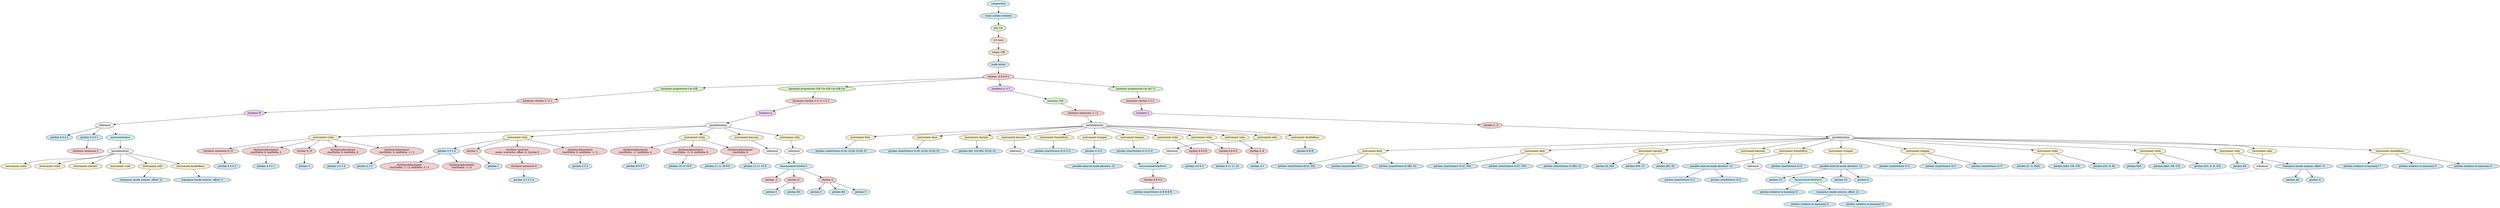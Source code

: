 digraph compositionModel {
    graph [ordering="out"];
    n0 [fillcolor="#cef2f3",style="filled",label="composition"];
    n1 [fillcolor="#cee8f3",style="filled",label="tonal system western"];
    n0 -> n1;
    n2 [fillcolor="#daf3ce",style="filled",label="key Cm"];
    n1 -> n2;
    n3 [fillcolor="#f3e1ce",style="filled",label="2/4 time"];
    n2 -> n3;
    n4 [fillcolor="#f3e1ce",style="filled",label="tempo 108"];
    n3 -> n4;
    n5 [fillcolor="#cee8f3",style="filled",label="scale minor"];
    n4 -> n5;
    n6 [fillcolor="#f3ced0",style="filled",label="rhythm _8 8 8 8 2"];
    n5 -> n6;
    n7 [fillcolor="#daf3ce",style="filled",label="harmonic progression Cm G/B"];
    n6 -> n7;
    n8 [fillcolor="#f3ced0",style="filled",label="harmonic rhythm 3 / 2 1"];
    n7 -> n8;
    n9 [fillcolor="#efcef3",style="filled",label="loudness ff"];
    n8 -> n9;
    n10 [fillcolor="#f0f0f0",style="filled",label="reference"];
    n9 -> n10;
    n11 [fillcolor="#cee8f3",style="filled",label="pitches 4 4 4 2"];
    n10 -> n11;
    n12 [fillcolor="#cee8f3",style="filled",label="pitches 3 3 3 1"];
    n10 -> n12;
    n13 [fillcolor="#f3ced0",style="filled",label="rhythmic extension 2"];
    n12 -> n13;
    n14 [fillcolor="#daf3ce",style="filled",label="harmonic progression G/B Cm G/B Cm G/B Cm"];
    n6 -> n14;
    n15 [fillcolor="#f3ced0",style="filled",label="harmonic rhythm 2 2! 2! 2 2 2"];
    n14 -> n15;
    n16 [fillcolor="#efcef3",style="filled",label="loudness p"];
    n15 -> n16;
    n17 [fillcolor="#f0f0f0",style="filled",label="parallelization"];
    n16 -> n17;
    n18 [fillcolor="#f3f3ce",style="filled",label="instrument violin"];
    n17 -> n18;
    n19 [fillcolor="#f3ced0",style="filled",label="rhythmic extension 9 / 8"];
    n18 -> n19;
    n20 [fillcolor="#cee8f3",style="filled",label="pitches 4 4 4 2"];
    n19 -> n20;
    n21 [fillcolor="#f3ced0",style="filled",label="rhythmicAdjustment
startDelta: 8, endDelta: 2"];
    n18 -> n21;
    n22 [fillcolor="#cee8f3",style="filled",label="pitches 4 4 4 1"];
    n21 -> n22;
    n23 [fillcolor="#f3ced0",style="filled",label="rhythm 9 / 8"];
    n18 -> n23;
    n24 [fillcolor="#cee8f3",style="filled",label="pitches 4"];
    n23 -> n24;
    n25 [fillcolor="#f3ced0",style="filled",label="rhythmicAdjustment
startDelta: 8, endDelta: 8"];
    n18 -> n25;
    n26 [fillcolor="#cee8f3",style="filled",label="pitches 2 2 3 4"];
    n25 -> n26;
    n27 [fillcolor="#f3ced0",style="filled",label="rhythmicAdjustment
startDelta: 8, endDelta: -1 / 2"];
    n18 -> n27;
    n28 [fillcolor="#cee8f3",style="filled",label="pitches 2 2 3"];
    n27 -> n28;
    n29 [fillcolor="#f3f3ce",style="filled",label="instrument viola"];
    n17 -> n29;
    n30 [fillcolor="#cee8f3",style="filled",label="pitches 5 5 5 4"];
    n29 -> n30;
    n31 [fillcolor="#f3ced0",style="filled",label="rhythmicAdjustment
startDelta: -1 / 2, endDelta: 3 / 4"];
    n30 -> n31;
    n32 [fillcolor="#f3ced0",style="filled",label="rhythmicAdjustment
startDelta: -1 / 4"];
    n30 -> n32;
    n33 [fillcolor="#f3ced0",style="filled",label="rhythm 1"];
    n29 -> n33;
    n34 [fillcolor="#cee8f3",style="filled",label="pitches 1"];
    n33 -> n34;
    n35 [fillcolor="#f3ced0",style="filled",label="rhythmic insertion
mode: overwrite, offset: 0, rhythm 8"];
    n29 -> n35;
    n36 [fillcolor="#f3ced0",style="filled",label="rhythmic extension 8"];
    n35 -> n36;
    n37 [fillcolor="#cee8f3",style="filled",label="pitches 2 2 2 3 4"];
    n36 -> n37;
    n38 [fillcolor="#f3ced0",style="filled",label="rhythmicAdjustment
startDelta: 8, endDelta: -1 / 2"];
    n29 -> n38;
    n39 [fillcolor="#cee8f3",style="filled",label="pitches 2 2 3"];
    n38 -> n39;
    n40 [fillcolor="#f3f3ce",style="filled",label="instrument violin"];
    n17 -> n40;
    n41 [fillcolor="#f3ced0",style="filled",label="rhythmicAdjustment
startDelta: -1!, endDelta: 4"];
    n40 -> n41;
    n42 [fillcolor="#cee8f3",style="filled",label="pitches 9 9 9 7"];
    n41 -> n42;
    n43 [fillcolor="#f3ced0",style="filled",label="rhythmicAdjustment
startDelta: -3 / 4, endDelta: 8"];
    n40 -> n43;
    n44 [fillcolor="#cee8f3",style="filled",label="pitches 10 10 10 8"];
    n43 -> n44;
    n45 [fillcolor="#f3ced0",style="filled",label="rhythmicAdjustment
startDelta: 8"];
    n40 -> n45;
    n46 [fillcolor="#cee8f3",style="filled",label="pitches 11 11 10 9 8"];
    n45 -> n46;
    n47 [fillcolor="#cee8f3",style="filled",label="pitches 11 11 10 9"];
    n45 -> n47;
    n48 [fillcolor="#f3f3ce",style="filled",label="instrument bassoon"];
    n17 -> n48;
    n49 [fillcolor="#f0f0f0",style="filled",label="reference"];
    n48 -> n49;
    n50 [fillcolor="#f3f3ce",style="filled",label="instrument cello"];
    n17 -> n50;
    n51 [fillcolor="#f0f0f0",style="filled",label="reference"];
    n50 -> n51;
    n52 [fillcolor="#efcef3",style="filled",label="loudness p -> f"];
    n6 -> n52;
    n53 [fillcolor="#daf3ce",style="filled",label="harmony G/B"];
    n52 -> n53;
    n54 [fillcolor="#f3ced0",style="filled",label="rhythmic extension -1 / 2"];
    n53 -> n54;
    n55 [fillcolor="#f0f0f0",style="filled",label="parallelization"];
    n54 -> n55;
    n56 [fillcolor="#f3f3ce",style="filled",label="instrument flute"];
    n55 -> n56;
    n57 [fillcolor="#cee8f3",style="filled",label="pitches (startOctave 6) [D, G] [D, G] [D, F]"];
    n56 -> n57;
    n58 [fillcolor="#f3f3ce",style="filled",label="instrument oboe"];
    n55 -> n58;
    n59 [fillcolor="#cee8f3",style="filled",label="pitches (startOctave 5) [D, G] [D, G] [D, F]"];
    n58 -> n59;
    n60 [fillcolor="#f3f3ce",style="filled",label="instrument clarinet"];
    n55 -> n60;
    n61 [fillcolor="#cee8f3",style="filled",label="pitches [B3, G3] [B3, D] [D, G]"];
    n60 -> n61;
    n62 [fillcolor="#f3f3ce",style="filled",label="instrument bassoon"];
    n55 -> n62;
    n63 [fillcolor="#f0f0f0",style="filled",label="reference"];
    n62 -> n63;
    n64 [fillcolor="#f3f3ce",style="filled",label="instrument frenshHorn"];
    n55 -> n64;
    n65 [fillcolor="#cee8f3",style="filled",label="pitches (startOctave 5) G G G"];
    n64 -> n65;
    n66 [fillcolor="#f3f3ce",style="filled",label="instrument trumpet"];
    n55 -> n66;
    n67 [fillcolor="#cee8f3",style="filled",label="pitches G G G"];
    n66 -> n67;
    n68 [fillcolor="#cee8f3",style="filled",label="parallel interval mode absolute -12"];
    n67 -> n68;
    n69 [fillcolor="#f3f3ce",style="filled",label="instrument timpani"];
    n55 -> n69;
    n70 [fillcolor="#cee8f3",style="filled",label="pitches (startOctave 2) G G G"];
    n69 -> n70;
    n71 [fillcolor="#f3f3ce",style="filled",label="instrument violin"];
    n55 -> n71;
    n72 [fillcolor="#f3ced0",style="filled",label="rhythm 8 8 8 8"];
    n71 -> n72;
    n73 [fillcolor="#cee8f3",style="filled",label="pitches 4 8 8 4"];
    n72 -> n73;
    n74 [fillcolor="#f3f3ce",style="filled",label="instrument violin"];
    n55 -> n74;
    n75 [fillcolor="#f3ced0",style="filled",label="rhythm 8 8 8 8"];
    n74 -> n75;
    n76 [fillcolor="#cee8f3",style="filled",label="pitches 8 11 11 10"];
    n75 -> n76;
    n77 [fillcolor="#f3f3ce",style="filled",label="instrument viola"];
    n55 -> n77;
    n78 [fillcolor="#f3ced0",style="filled",label="rhythm 4. 8"];
    n77 -> n78;
    n79 [fillcolor="#cee8f3",style="filled",label="pitches 4 1"];
    n78 -> n79;
    n80 [fillcolor="#f3f3ce",style="filled",label="instrument cello"];
    n55 -> n80;
    n81 [fillcolor="#f0f0f0",style="filled",label="reference"];
    n80 -> n81;
    n82 [fillcolor="#f3f3ce",style="filled",label="instrument doubleBass"];
    n55 -> n82;
    n83 [fillcolor="#cee8f3",style="filled",label="pitches B B B"];
    n82 -> n83;
    n84 [fillcolor="#daf3ce",style="filled",label="harmonic progression Cm Ab7 G"];
    n6 -> n84;
    n85 [fillcolor="#f3ced0",style="filled",label="harmonic rhythm 2 2 2"];
    n84 -> n85;
    n86 [fillcolor="#efcef3",style="filled",label="loudness f"];
    n85 -> n86;
    n87 [fillcolor="#f3ced0",style="filled",label="rhythm 4 _4"];
    n86 -> n87;
    n88 [fillcolor="#f0f0f0",style="filled",label="parallelization"];
    n87 -> n88;
    n89 [fillcolor="#f3f3ce",style="filled",label="instrument flute"];
    n88 -> n89;
    n90 [fillcolor="#cee8f3",style="filled",label="pitches (startOctave 6) [C, Eb]"];
    n89 -> n90;
    n91 [fillcolor="#cee8f3",style="filled",label="pitches (startOctave 6) C"];
    n89 -> n91;
    n92 [fillcolor="#cee8f3",style="filled",label="pitches (startOctave 6) [B5, G]"];
    n89 -> n92;
    n93 [fillcolor="#f3f3ce",style="filled",label="instrument oboe"];
    n88 -> n93;
    n94 [fillcolor="#cee8f3",style="filled",label="pitches (startOctave 5) [C, Eb]"];
    n93 -> n94;
    n95 [fillcolor="#cee8f3",style="filled",label="pitches (startOctave 5) [C, F#]"];
    n93 -> n95;
    n96 [fillcolor="#cee8f3",style="filled",label="pitches (startOctave 5) [B4, G]"];
    n93 -> n96;
    n97 [fillcolor="#f3f3ce",style="filled",label="instrument clarinet"];
    n88 -> n97;
    n98 [fillcolor="#cee8f3",style="filled",label="pitches [G, Eb]"];
    n97 -> n98;
    n99 [fillcolor="#cee8f3",style="filled",label="pitches [F#, C]"];
    n97 -> n99;
    n100 [fillcolor="#cee8f3",style="filled",label="pitches [B3, D]"];
    n97 -> n100;
    n101 [fillcolor="#f3f3ce",style="filled",label="instrument bassoon"];
    n88 -> n101;
    n102 [fillcolor="#f0f0f0",style="filled",label="reference"];
    n101 -> n102;
    n103 [fillcolor="#f3f3ce",style="filled",label="instrument frenshHorn"];
    n88 -> n103;
    n104 [fillcolor="#cee8f3",style="filled",label="pitches (startOctave 5) G"];
    n103 -> n104;
    n105 [fillcolor="#cee8f3",style="filled",label="parallel interval mode absolute -12"];
    n103 -> n105;
    n106 [fillcolor="#cee8f3",style="filled",label="pitches (startOctave 5) C"];
    n105 -> n106;
    n107 [fillcolor="#cee8f3",style="filled",label="pitches (startOctave 5) G"];
    n105 -> n107;
    n108 [fillcolor="#f3f3ce",style="filled",label="instrument trumpet"];
    n88 -> n108;
    n109 [fillcolor="#cee8f3",style="filled",label="parallel interval mode absolute -12"];
    n108 -> n109;
    n110 [fillcolor="#cee8f3",style="filled",label="pitches C5"];
    n109 -> n110;
    n111 [fillcolor="#cee8f3",style="filled",label="pitches C5"];
    n109 -> n111;
    n112 [fillcolor="#cee8f3",style="filled",label="pitches G"];
    n109 -> n112;
    n113 [fillcolor="#f3f3ce",style="filled",label="instrument timpani"];
    n88 -> n113;
    n114 [fillcolor="#cee8f3",style="filled",label="pitches (startOctave 3) C"];
    n113 -> n114;
    n115 [fillcolor="#cee8f3",style="filled",label="pitches (startOctave 3) C"];
    n113 -> n115;
    n116 [fillcolor="#cee8f3",style="filled",label="pitches (startOctave 2) G"];
    n113 -> n116;
    n117 [fillcolor="#f3f3ce",style="filled",label="instrument violin"];
    n88 -> n117;
    n118 [fillcolor="#cee8f3",style="filled",label="pitches [C, G, Eb5]"];
    n117 -> n118;
    n119 [fillcolor="#cee8f3",style="filled",label="pitches [Ab3, F#, C5]"];
    n117 -> n119;
    n120 [fillcolor="#cee8f3",style="filled",label="pitches [G3, D, B]"];
    n117 -> n120;
    n121 [fillcolor="#f3f3ce",style="filled",label="instrument violin"];
    n88 -> n121;
    n122 [fillcolor="#cee8f3",style="filled",label="pitches Eb5"];
    n121 -> n122;
    n123 [fillcolor="#cee8f3",style="filled",label="pitches [Ab3, F#, C5]"];
    n121 -> n123;
    n124 [fillcolor="#cee8f3",style="filled",label="pitches [G3, D, B, G5]"];
    n121 -> n124;
    n125 [fillcolor="#f3f3ce",style="filled",label="instrument viola"];
    n88 -> n125;
    n126 [fillcolor="#cee8f3",style="filled",label="pitches Eb"];
    n125 -> n126;
    n127 [fillcolor="#cee8f3",style="filled",label="transpose (mode octaves, offset -1)"];
    n125 -> n127;
    n128 [fillcolor="#cee8f3",style="filled",label="pitches Ab"];
    n127 -> n128;
    n129 [fillcolor="#cee8f3",style="filled",label="pitches G"];
    n127 -> n129;
    n130 [fillcolor="#f3f3ce",style="filled",label="instrument cello"];
    n88 -> n130;
    n131 [fillcolor="#f0f0f0",style="filled",label="reference"];
    n130 -> n131;
    n132 [fillcolor="#f3f3ce",style="filled",label="instrument doubleBass"];
    n88 -> n132;
    n133 [fillcolor="#cee8f3",style="filled",label="pitches (relative to harmony) 7"];
    n132 -> n133;
    n134 [fillcolor="#cee8f3",style="filled",label="pitches (relative to harmony) 0"];
    n132 -> n134;
    n135 [fillcolor="#cee8f3",style="filled",label="pitches (relative to harmony) 0"];
    n132 -> n135;
    n136 [fillcolor="#cef2f3",style="filled",label="bassoonAndCelloPart1"];
    n137 [fillcolor="#f3ced0",style="filled",label="rhythm _2"];
    n136 -> n137;
    n138 [fillcolor="#f3ced0",style="filled",label="rhythm 2!"];
    n136 -> n138;
    n139 [fillcolor="#cee8f3",style="filled",label="pitches C"];
    n138 -> n139;
    n140 [fillcolor="#cee8f3",style="filled",label="pitches B3"];
    n138 -> n140;
    n141 [fillcolor="#f3ced0",style="filled",label="rhythm 2"];
    n136 -> n141;
    n142 [fillcolor="#cee8f3",style="filled",label="pitches C"];
    n141 -> n142;
    n143 [fillcolor="#cee8f3",style="filled",label="pitches B3"];
    n141 -> n143;
    n144 [fillcolor="#cee8f3",style="filled",label="pitches C"];
    n141 -> n144;
    n145 [fillcolor="#cef2f3",style="filled",label="bassoonAndCelloPart2"];
    n146 [fillcolor="#f3ced0",style="filled",label="rhythm 8 8 8 8"];
    n145 -> n146;
    n147 [fillcolor="#cee8f3",style="filled",label="pitches (startOctave 3) B B B B"];
    n146 -> n147;
    n148 [fillcolor="#cef2f3",style="filled",label="bassoonAndCelloPart3"];
    n149 [fillcolor="#cee8f3",style="filled",label="pitches (relative to harmony) 0"];
    n148 -> n149;
    n150 [fillcolor="#cee8f3",style="filled",label="transpose (mode octaves, offset -2)"];
    n148 -> n150;
    n151 [fillcolor="#cee8f3",style="filled",label="pitches (relative to harmony) 0"];
    n150 -> n151;
    n152 [fillcolor="#cee8f3",style="filled",label="pitches (relative to harmony) 0"];
    n150 -> n152;
    n153 [fillcolor="#cef2f3",style="filled",label="instrumentation"];
    n154 [fillcolor="#f0f0f0",style="filled",label="parallelization"];
    n153 -> n154;
    n155 [fillcolor="#f3f3ce",style="filled",label="instrument violin"];
    n154 -> n155;
    n156 [fillcolor="#f3f3ce",style="filled",label="instrument violin"];
    n154 -> n156;
    n157 [fillcolor="#f3f3ce",style="filled",label="instrument clarinet"];
    n154 -> n157;
    n158 [fillcolor="#f3f3ce",style="filled",label="instrument viola"];
    n154 -> n158;
    n159 [fillcolor="#f3f3ce",style="filled",label="instrument cello"];
    n154 -> n159;
    n160 [fillcolor="#cee8f3",style="filled",label="transpose (mode octaves, offset -2)"];
    n159 -> n160;
    n161 [fillcolor="#f3f3ce",style="filled",label="instrument doubleBass"];
    n154 -> n161;
    n162 [fillcolor="#cee8f3",style="filled",label="transpose (mode octaves, offset 1)"];
    n161 -> n162;
    n10 -> n153 [style="dashed"];
    n49 -> n136 [style="dashed"];
    n51 -> n136 [style="dashed"];
    n63 -> n145 [style="dashed"];
    n81 -> n145 [style="dashed"];
    n102 -> n148 [style="dashed"];
    n131 -> n148 [style="dashed"];
}